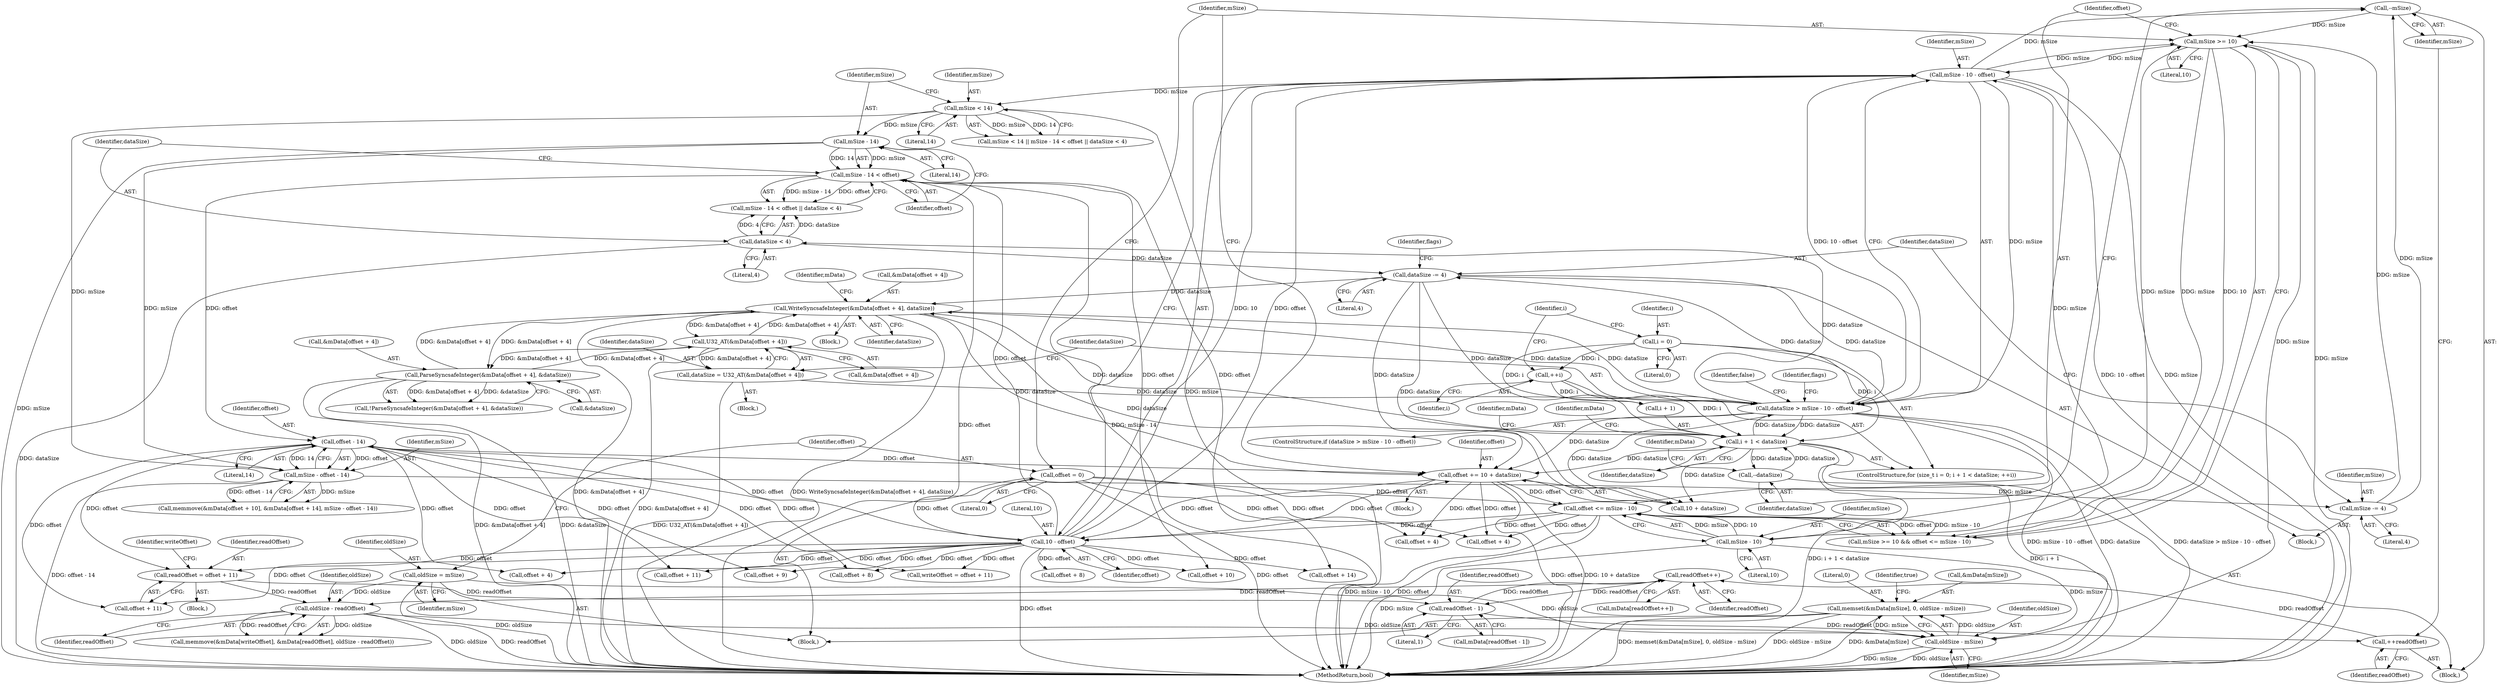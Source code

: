 digraph "0_Android_6f1d990ce0f116a205f467d9eb2082795e33872b@array" {
"1000348" [label="(Call,memset(&mData[mSize], 0, oldSize - mSize))"];
"1000354" [label="(Call,oldSize - mSize)"];
"1000104" [label="(Call,oldSize = mSize)"];
"1000304" [label="(Call,oldSize - readOffset)"];
"1000293" [label="(Call,readOffset++)"];
"1000280" [label="(Call,++readOffset)"];
"1000270" [label="(Call,readOffset - 1)"];
"1000241" [label="(Call,readOffset = offset + 11)"];
"1000223" [label="(Call,offset - 14)"];
"1000197" [label="(Call,mSize - 14 < offset)"];
"1000198" [label="(Call,mSize - 14)"];
"1000193" [label="(Call,mSize < 14)"];
"1000164" [label="(Call,mSize - 10 - offset)"];
"1000113" [label="(Call,mSize >= 10)"];
"1000226" [label="(Call,mSize -= 4)"];
"1000221" [label="(Call,mSize - offset - 14)"];
"1000282" [label="(Call,--mSize)"];
"1000118" [label="(Call,mSize - 10)"];
"1000166" [label="(Call,10 - offset)"];
"1000116" [label="(Call,offset <= mSize - 10)"];
"1000343" [label="(Call,offset += 10 + dataSize)"];
"1000317" [label="(Call,WriteSyncsafeInteger(&mData[offset + 4], dataSize))"];
"1000139" [label="(Call,U32_AT(&mData[offset + 4]))"];
"1000149" [label="(Call,ParseSyncsafeInteger(&mData[offset + 4], &dataSize))"];
"1000229" [label="(Call,dataSize -= 4)"];
"1000202" [label="(Call,dataSize < 4)"];
"1000162" [label="(Call,dataSize > mSize - 10 - offset)"];
"1000137" [label="(Call,dataSize = U32_AT(&mData[offset + 4]))"];
"1000257" [label="(Call,i + 1 < dataSize)"];
"1000254" [label="(Call,i = 0)"];
"1000262" [label="(Call,++i)"];
"1000284" [label="(Call,--dataSize)"];
"1000108" [label="(Call,offset = 0)"];
"1000241" [label="(Call,readOffset = offset + 11)"];
"1000243" [label="(Call,offset + 11)"];
"1000112" [label="(Call,mSize >= 10 && offset <= mSize - 10)"];
"1000231" [label="(Literal,4)"];
"1000254" [label="(Call,i = 0)"];
"1000269" [label="(Identifier,mData)"];
"1000229" [label="(Call,dataSize -= 4)"];
"1000355" [label="(Identifier,oldSize)"];
"1000321" [label="(Call,offset + 4)"];
"1000114" [label="(Identifier,mSize)"];
"1000200" [label="(Literal,14)"];
"1000222" [label="(Identifier,mSize)"];
"1000284" [label="(Call,--dataSize)"];
"1000256" [label="(Literal,0)"];
"1000118" [label="(Call,mSize - 10)"];
"1000163" [label="(Identifier,dataSize)"];
"1000108" [label="(Call,offset = 0)"];
"1000249" [label="(Call,offset + 11)"];
"1000262" [label="(Call,++i)"];
"1000225" [label="(Literal,14)"];
"1000348" [label="(Call,memset(&mData[mSize], 0, oldSize - mSize))"];
"1000344" [label="(Identifier,offset)"];
"1000283" [label="(Identifier,mSize)"];
"1000171" [label="(Identifier,false)"];
"1000199" [label="(Identifier,mSize)"];
"1000212" [label="(Call,offset + 10)"];
"1000137" [label="(Call,dataSize = U32_AT(&mData[offset + 4]))"];
"1000149" [label="(Call,ParseSyncsafeInteger(&mData[offset + 4], &dataSize))"];
"1000305" [label="(Identifier,oldSize)"];
"1000161" [label="(ControlStructure,if (dataSize > mSize - 10 - offset))"];
"1000228" [label="(Literal,4)"];
"1000337" [label="(Call,offset + 9)"];
"1000259" [label="(Identifier,i)"];
"1000317" [label="(Call,WriteSyncsafeInteger(&mData[offset + 4], dataSize))"];
"1000356" [label="(Identifier,mSize)"];
"1000120" [label="(Literal,10)"];
"1000257" [label="(Call,i + 1 < dataSize)"];
"1000271" [label="(Identifier,readOffset)"];
"1000316" [label="(Block,)"];
"1000343" [label="(Call,offset += 10 + dataSize)"];
"1000328" [label="(Call,offset + 8)"];
"1000242" [label="(Identifier,readOffset)"];
"1000230" [label="(Identifier,dataSize)"];
"1000280" [label="(Call,++readOffset)"];
"1000195" [label="(Literal,14)"];
"1000116" [label="(Call,offset <= mSize - 10)"];
"1000179" [label="(Call,offset + 8)"];
"1000227" [label="(Identifier,mSize)"];
"1000203" [label="(Identifier,dataSize)"];
"1000226" [label="(Call,mSize -= 4)"];
"1000190" [label="(Block,)"];
"1000261" [label="(Identifier,dataSize)"];
"1000358" [label="(Identifier,true)"];
"1000138" [label="(Identifier,dataSize)"];
"1000162" [label="(Call,dataSize > mSize - 10 - offset)"];
"1000304" [label="(Call,oldSize - readOffset)"];
"1000202" [label="(Call,dataSize < 4)"];
"1000143" [label="(Call,offset + 4)"];
"1000102" [label="(Block,)"];
"1000285" [label="(Identifier,dataSize)"];
"1000247" [label="(Call,writeOffset = offset + 11)"];
"1000291" [label="(Call,mData[readOffset++])"];
"1000117" [label="(Identifier,offset)"];
"1000268" [label="(Call,mData[readOffset - 1])"];
"1000106" [label="(Identifier,mSize)"];
"1000140" [label="(Call,&mData[offset + 4])"];
"1000345" [label="(Call,10 + dataSize)"];
"1000288" [label="(Identifier,mData)"];
"1000139" [label="(Call,U32_AT(&mData[offset + 4]))"];
"1000174" [label="(Identifier,flags)"];
"1000318" [label="(Call,&mData[offset + 4])"];
"1000324" [label="(Identifier,dataSize)"];
"1000148" [label="(Call,!ParseSyncsafeInteger(&mData[offset + 4], &dataSize))"];
"1000270" [label="(Call,readOffset - 1)"];
"1000233" [label="(Identifier,flags)"];
"1000192" [label="(Call,mSize < 14 || mSize - 14 < offset || dataSize < 4)"];
"1000198" [label="(Call,mSize - 14)"];
"1000208" [label="(Call,memmove(&mData[offset + 10], &mData[offset + 14], mSize - offset - 14))"];
"1000109" [label="(Identifier,offset)"];
"1000193" [label="(Call,mSize < 14)"];
"1000306" [label="(Identifier,readOffset)"];
"1000110" [label="(Literal,0)"];
"1000167" [label="(Literal,10)"];
"1000153" [label="(Call,offset + 4)"];
"1000121" [label="(Block,)"];
"1000295" [label="(Call,memmove(&mData[writeOffset], &mData[readOffset], oldSize - readOffset))"];
"1000204" [label="(Literal,4)"];
"1000201" [label="(Identifier,offset)"];
"1000168" [label="(Identifier,offset)"];
"1000272" [label="(Literal,1)"];
"1000298" [label="(Identifier,mData)"];
"1000258" [label="(Call,i + 1)"];
"1000349" [label="(Call,&mData[mSize])"];
"1000165" [label="(Identifier,mSize)"];
"1000197" [label="(Call,mSize - 14 < offset)"];
"1000281" [label="(Identifier,readOffset)"];
"1000164" [label="(Call,mSize - 10 - offset)"];
"1000223" [label="(Call,offset - 14)"];
"1000113" [label="(Call,mSize >= 10)"];
"1000263" [label="(Identifier,i)"];
"1000194" [label="(Identifier,mSize)"];
"1000166" [label="(Call,10 - offset)"];
"1000218" [label="(Call,offset + 14)"];
"1000293" [label="(Call,readOffset++)"];
"1000327" [label="(Identifier,mData)"];
"1000248" [label="(Identifier,writeOffset)"];
"1000252" [label="(ControlStructure,for (size_t i = 0; i + 1 < dataSize; ++i))"];
"1000279" [label="(Block,)"];
"1000224" [label="(Identifier,offset)"];
"1000354" [label="(Call,oldSize - mSize)"];
"1000294" [label="(Identifier,readOffset)"];
"1000221" [label="(Call,mSize - offset - 14)"];
"1000150" [label="(Call,&mData[offset + 4])"];
"1000136" [label="(Block,)"];
"1000115" [label="(Literal,10)"];
"1000282" [label="(Call,--mSize)"];
"1000105" [label="(Identifier,oldSize)"];
"1000359" [label="(MethodReturn,bool)"];
"1000104" [label="(Call,oldSize = mSize)"];
"1000156" [label="(Call,&dataSize)"];
"1000353" [label="(Literal,0)"];
"1000196" [label="(Call,mSize - 14 < offset || dataSize < 4)"];
"1000255" [label="(Identifier,i)"];
"1000119" [label="(Identifier,mSize)"];
"1000239" [label="(Block,)"];
"1000348" -> "1000102"  [label="AST: "];
"1000348" -> "1000354"  [label="CFG: "];
"1000349" -> "1000348"  [label="AST: "];
"1000353" -> "1000348"  [label="AST: "];
"1000354" -> "1000348"  [label="AST: "];
"1000358" -> "1000348"  [label="CFG: "];
"1000348" -> "1000359"  [label="DDG: &mData[mSize]"];
"1000348" -> "1000359"  [label="DDG: memset(&mData[mSize], 0, oldSize - mSize)"];
"1000348" -> "1000359"  [label="DDG: oldSize - mSize"];
"1000354" -> "1000348"  [label="DDG: oldSize"];
"1000354" -> "1000348"  [label="DDG: mSize"];
"1000354" -> "1000356"  [label="CFG: "];
"1000355" -> "1000354"  [label="AST: "];
"1000356" -> "1000354"  [label="AST: "];
"1000354" -> "1000359"  [label="DDG: mSize"];
"1000354" -> "1000359"  [label="DDG: oldSize"];
"1000104" -> "1000354"  [label="DDG: oldSize"];
"1000304" -> "1000354"  [label="DDG: oldSize"];
"1000113" -> "1000354"  [label="DDG: mSize"];
"1000118" -> "1000354"  [label="DDG: mSize"];
"1000104" -> "1000102"  [label="AST: "];
"1000104" -> "1000106"  [label="CFG: "];
"1000105" -> "1000104"  [label="AST: "];
"1000106" -> "1000104"  [label="AST: "];
"1000109" -> "1000104"  [label="CFG: "];
"1000104" -> "1000359"  [label="DDG: oldSize"];
"1000104" -> "1000304"  [label="DDG: oldSize"];
"1000304" -> "1000295"  [label="AST: "];
"1000304" -> "1000306"  [label="CFG: "];
"1000305" -> "1000304"  [label="AST: "];
"1000306" -> "1000304"  [label="AST: "];
"1000295" -> "1000304"  [label="CFG: "];
"1000304" -> "1000359"  [label="DDG: oldSize"];
"1000304" -> "1000359"  [label="DDG: readOffset"];
"1000304" -> "1000295"  [label="DDG: oldSize"];
"1000304" -> "1000295"  [label="DDG: readOffset"];
"1000293" -> "1000304"  [label="DDG: readOffset"];
"1000241" -> "1000304"  [label="DDG: readOffset"];
"1000293" -> "1000291"  [label="AST: "];
"1000293" -> "1000294"  [label="CFG: "];
"1000294" -> "1000293"  [label="AST: "];
"1000291" -> "1000293"  [label="CFG: "];
"1000293" -> "1000270"  [label="DDG: readOffset"];
"1000280" -> "1000293"  [label="DDG: readOffset"];
"1000270" -> "1000293"  [label="DDG: readOffset"];
"1000280" -> "1000279"  [label="AST: "];
"1000280" -> "1000281"  [label="CFG: "];
"1000281" -> "1000280"  [label="AST: "];
"1000283" -> "1000280"  [label="CFG: "];
"1000270" -> "1000280"  [label="DDG: readOffset"];
"1000270" -> "1000268"  [label="AST: "];
"1000270" -> "1000272"  [label="CFG: "];
"1000271" -> "1000270"  [label="AST: "];
"1000272" -> "1000270"  [label="AST: "];
"1000268" -> "1000270"  [label="CFG: "];
"1000241" -> "1000270"  [label="DDG: readOffset"];
"1000241" -> "1000239"  [label="AST: "];
"1000241" -> "1000243"  [label="CFG: "];
"1000242" -> "1000241"  [label="AST: "];
"1000243" -> "1000241"  [label="AST: "];
"1000248" -> "1000241"  [label="CFG: "];
"1000223" -> "1000241"  [label="DDG: offset"];
"1000166" -> "1000241"  [label="DDG: offset"];
"1000223" -> "1000221"  [label="AST: "];
"1000223" -> "1000225"  [label="CFG: "];
"1000224" -> "1000223"  [label="AST: "];
"1000225" -> "1000223"  [label="AST: "];
"1000221" -> "1000223"  [label="CFG: "];
"1000223" -> "1000221"  [label="DDG: offset"];
"1000223" -> "1000221"  [label="DDG: 14"];
"1000197" -> "1000223"  [label="DDG: offset"];
"1000166" -> "1000223"  [label="DDG: offset"];
"1000223" -> "1000243"  [label="DDG: offset"];
"1000223" -> "1000247"  [label="DDG: offset"];
"1000223" -> "1000249"  [label="DDG: offset"];
"1000223" -> "1000321"  [label="DDG: offset"];
"1000223" -> "1000328"  [label="DDG: offset"];
"1000223" -> "1000337"  [label="DDG: offset"];
"1000223" -> "1000343"  [label="DDG: offset"];
"1000197" -> "1000196"  [label="AST: "];
"1000197" -> "1000201"  [label="CFG: "];
"1000198" -> "1000197"  [label="AST: "];
"1000201" -> "1000197"  [label="AST: "];
"1000203" -> "1000197"  [label="CFG: "];
"1000196" -> "1000197"  [label="CFG: "];
"1000197" -> "1000359"  [label="DDG: offset"];
"1000197" -> "1000359"  [label="DDG: mSize - 14"];
"1000197" -> "1000196"  [label="DDG: mSize - 14"];
"1000197" -> "1000196"  [label="DDG: offset"];
"1000198" -> "1000197"  [label="DDG: mSize"];
"1000198" -> "1000197"  [label="DDG: 14"];
"1000166" -> "1000197"  [label="DDG: offset"];
"1000197" -> "1000212"  [label="DDG: offset"];
"1000197" -> "1000218"  [label="DDG: offset"];
"1000198" -> "1000200"  [label="CFG: "];
"1000199" -> "1000198"  [label="AST: "];
"1000200" -> "1000198"  [label="AST: "];
"1000201" -> "1000198"  [label="CFG: "];
"1000198" -> "1000359"  [label="DDG: mSize"];
"1000193" -> "1000198"  [label="DDG: mSize"];
"1000198" -> "1000221"  [label="DDG: mSize"];
"1000193" -> "1000192"  [label="AST: "];
"1000193" -> "1000195"  [label="CFG: "];
"1000194" -> "1000193"  [label="AST: "];
"1000195" -> "1000193"  [label="AST: "];
"1000199" -> "1000193"  [label="CFG: "];
"1000192" -> "1000193"  [label="CFG: "];
"1000193" -> "1000359"  [label="DDG: mSize"];
"1000193" -> "1000192"  [label="DDG: mSize"];
"1000193" -> "1000192"  [label="DDG: 14"];
"1000164" -> "1000193"  [label="DDG: mSize"];
"1000193" -> "1000221"  [label="DDG: mSize"];
"1000164" -> "1000162"  [label="AST: "];
"1000164" -> "1000166"  [label="CFG: "];
"1000165" -> "1000164"  [label="AST: "];
"1000166" -> "1000164"  [label="AST: "];
"1000162" -> "1000164"  [label="CFG: "];
"1000164" -> "1000359"  [label="DDG: 10 - offset"];
"1000164" -> "1000359"  [label="DDG: mSize"];
"1000164" -> "1000113"  [label="DDG: mSize"];
"1000164" -> "1000162"  [label="DDG: mSize"];
"1000164" -> "1000162"  [label="DDG: 10 - offset"];
"1000113" -> "1000164"  [label="DDG: mSize"];
"1000118" -> "1000164"  [label="DDG: mSize"];
"1000166" -> "1000164"  [label="DDG: 10"];
"1000166" -> "1000164"  [label="DDG: offset"];
"1000164" -> "1000282"  [label="DDG: mSize"];
"1000113" -> "1000112"  [label="AST: "];
"1000113" -> "1000115"  [label="CFG: "];
"1000114" -> "1000113"  [label="AST: "];
"1000115" -> "1000113"  [label="AST: "];
"1000117" -> "1000113"  [label="CFG: "];
"1000112" -> "1000113"  [label="CFG: "];
"1000113" -> "1000359"  [label="DDG: mSize"];
"1000113" -> "1000112"  [label="DDG: mSize"];
"1000113" -> "1000112"  [label="DDG: 10"];
"1000226" -> "1000113"  [label="DDG: mSize"];
"1000282" -> "1000113"  [label="DDG: mSize"];
"1000113" -> "1000118"  [label="DDG: mSize"];
"1000226" -> "1000190"  [label="AST: "];
"1000226" -> "1000228"  [label="CFG: "];
"1000227" -> "1000226"  [label="AST: "];
"1000228" -> "1000226"  [label="AST: "];
"1000230" -> "1000226"  [label="CFG: "];
"1000221" -> "1000226"  [label="DDG: mSize"];
"1000226" -> "1000282"  [label="DDG: mSize"];
"1000221" -> "1000208"  [label="AST: "];
"1000222" -> "1000221"  [label="AST: "];
"1000208" -> "1000221"  [label="CFG: "];
"1000221" -> "1000359"  [label="DDG: offset - 14"];
"1000221" -> "1000208"  [label="DDG: mSize"];
"1000221" -> "1000208"  [label="DDG: offset - 14"];
"1000282" -> "1000279"  [label="AST: "];
"1000282" -> "1000283"  [label="CFG: "];
"1000283" -> "1000282"  [label="AST: "];
"1000285" -> "1000282"  [label="CFG: "];
"1000118" -> "1000116"  [label="AST: "];
"1000118" -> "1000120"  [label="CFG: "];
"1000119" -> "1000118"  [label="AST: "];
"1000120" -> "1000118"  [label="AST: "];
"1000116" -> "1000118"  [label="CFG: "];
"1000118" -> "1000359"  [label="DDG: mSize"];
"1000118" -> "1000116"  [label="DDG: mSize"];
"1000118" -> "1000116"  [label="DDG: 10"];
"1000166" -> "1000168"  [label="CFG: "];
"1000167" -> "1000166"  [label="AST: "];
"1000168" -> "1000166"  [label="AST: "];
"1000166" -> "1000359"  [label="DDG: offset"];
"1000116" -> "1000166"  [label="DDG: offset"];
"1000343" -> "1000166"  [label="DDG: offset"];
"1000108" -> "1000166"  [label="DDG: offset"];
"1000166" -> "1000179"  [label="DDG: offset"];
"1000166" -> "1000212"  [label="DDG: offset"];
"1000166" -> "1000218"  [label="DDG: offset"];
"1000166" -> "1000243"  [label="DDG: offset"];
"1000166" -> "1000247"  [label="DDG: offset"];
"1000166" -> "1000249"  [label="DDG: offset"];
"1000166" -> "1000321"  [label="DDG: offset"];
"1000166" -> "1000328"  [label="DDG: offset"];
"1000166" -> "1000337"  [label="DDG: offset"];
"1000166" -> "1000343"  [label="DDG: offset"];
"1000116" -> "1000112"  [label="AST: "];
"1000117" -> "1000116"  [label="AST: "];
"1000112" -> "1000116"  [label="CFG: "];
"1000116" -> "1000359"  [label="DDG: mSize - 10"];
"1000116" -> "1000359"  [label="DDG: offset"];
"1000116" -> "1000112"  [label="DDG: offset"];
"1000116" -> "1000112"  [label="DDG: mSize - 10"];
"1000343" -> "1000116"  [label="DDG: offset"];
"1000108" -> "1000116"  [label="DDG: offset"];
"1000116" -> "1000143"  [label="DDG: offset"];
"1000116" -> "1000153"  [label="DDG: offset"];
"1000343" -> "1000121"  [label="AST: "];
"1000343" -> "1000345"  [label="CFG: "];
"1000344" -> "1000343"  [label="AST: "];
"1000345" -> "1000343"  [label="AST: "];
"1000114" -> "1000343"  [label="CFG: "];
"1000343" -> "1000359"  [label="DDG: offset"];
"1000343" -> "1000359"  [label="DDG: 10 + dataSize"];
"1000343" -> "1000143"  [label="DDG: offset"];
"1000343" -> "1000153"  [label="DDG: offset"];
"1000317" -> "1000343"  [label="DDG: dataSize"];
"1000229" -> "1000343"  [label="DDG: dataSize"];
"1000257" -> "1000343"  [label="DDG: dataSize"];
"1000162" -> "1000343"  [label="DDG: dataSize"];
"1000317" -> "1000316"  [label="AST: "];
"1000317" -> "1000324"  [label="CFG: "];
"1000318" -> "1000317"  [label="AST: "];
"1000324" -> "1000317"  [label="AST: "];
"1000327" -> "1000317"  [label="CFG: "];
"1000317" -> "1000359"  [label="DDG: &mData[offset + 4]"];
"1000317" -> "1000359"  [label="DDG: WriteSyncsafeInteger(&mData[offset + 4], dataSize)"];
"1000317" -> "1000139"  [label="DDG: &mData[offset + 4]"];
"1000317" -> "1000149"  [label="DDG: &mData[offset + 4]"];
"1000317" -> "1000162"  [label="DDG: dataSize"];
"1000139" -> "1000317"  [label="DDG: &mData[offset + 4]"];
"1000149" -> "1000317"  [label="DDG: &mData[offset + 4]"];
"1000229" -> "1000317"  [label="DDG: dataSize"];
"1000257" -> "1000317"  [label="DDG: dataSize"];
"1000162" -> "1000317"  [label="DDG: dataSize"];
"1000317" -> "1000345"  [label="DDG: dataSize"];
"1000139" -> "1000137"  [label="AST: "];
"1000139" -> "1000140"  [label="CFG: "];
"1000140" -> "1000139"  [label="AST: "];
"1000137" -> "1000139"  [label="CFG: "];
"1000139" -> "1000359"  [label="DDG: &mData[offset + 4]"];
"1000139" -> "1000137"  [label="DDG: &mData[offset + 4]"];
"1000149" -> "1000139"  [label="DDG: &mData[offset + 4]"];
"1000139" -> "1000149"  [label="DDG: &mData[offset + 4]"];
"1000149" -> "1000148"  [label="AST: "];
"1000149" -> "1000156"  [label="CFG: "];
"1000150" -> "1000149"  [label="AST: "];
"1000156" -> "1000149"  [label="AST: "];
"1000148" -> "1000149"  [label="CFG: "];
"1000149" -> "1000359"  [label="DDG: &mData[offset + 4]"];
"1000149" -> "1000359"  [label="DDG: &dataSize"];
"1000149" -> "1000148"  [label="DDG: &mData[offset + 4]"];
"1000149" -> "1000148"  [label="DDG: &dataSize"];
"1000229" -> "1000190"  [label="AST: "];
"1000229" -> "1000231"  [label="CFG: "];
"1000230" -> "1000229"  [label="AST: "];
"1000231" -> "1000229"  [label="AST: "];
"1000233" -> "1000229"  [label="CFG: "];
"1000229" -> "1000162"  [label="DDG: dataSize"];
"1000202" -> "1000229"  [label="DDG: dataSize"];
"1000162" -> "1000229"  [label="DDG: dataSize"];
"1000229" -> "1000257"  [label="DDG: dataSize"];
"1000229" -> "1000345"  [label="DDG: dataSize"];
"1000202" -> "1000196"  [label="AST: "];
"1000202" -> "1000204"  [label="CFG: "];
"1000203" -> "1000202"  [label="AST: "];
"1000204" -> "1000202"  [label="AST: "];
"1000196" -> "1000202"  [label="CFG: "];
"1000202" -> "1000359"  [label="DDG: dataSize"];
"1000202" -> "1000196"  [label="DDG: dataSize"];
"1000202" -> "1000196"  [label="DDG: 4"];
"1000162" -> "1000202"  [label="DDG: dataSize"];
"1000162" -> "1000161"  [label="AST: "];
"1000163" -> "1000162"  [label="AST: "];
"1000171" -> "1000162"  [label="CFG: "];
"1000174" -> "1000162"  [label="CFG: "];
"1000162" -> "1000359"  [label="DDG: mSize - 10 - offset"];
"1000162" -> "1000359"  [label="DDG: dataSize"];
"1000162" -> "1000359"  [label="DDG: dataSize > mSize - 10 - offset"];
"1000137" -> "1000162"  [label="DDG: dataSize"];
"1000257" -> "1000162"  [label="DDG: dataSize"];
"1000162" -> "1000257"  [label="DDG: dataSize"];
"1000162" -> "1000345"  [label="DDG: dataSize"];
"1000137" -> "1000136"  [label="AST: "];
"1000138" -> "1000137"  [label="AST: "];
"1000163" -> "1000137"  [label="CFG: "];
"1000137" -> "1000359"  [label="DDG: U32_AT(&mData[offset + 4])"];
"1000257" -> "1000252"  [label="AST: "];
"1000257" -> "1000261"  [label="CFG: "];
"1000258" -> "1000257"  [label="AST: "];
"1000261" -> "1000257"  [label="AST: "];
"1000269" -> "1000257"  [label="CFG: "];
"1000298" -> "1000257"  [label="CFG: "];
"1000257" -> "1000359"  [label="DDG: i + 1"];
"1000257" -> "1000359"  [label="DDG: i + 1 < dataSize"];
"1000254" -> "1000257"  [label="DDG: i"];
"1000262" -> "1000257"  [label="DDG: i"];
"1000284" -> "1000257"  [label="DDG: dataSize"];
"1000257" -> "1000284"  [label="DDG: dataSize"];
"1000257" -> "1000345"  [label="DDG: dataSize"];
"1000254" -> "1000252"  [label="AST: "];
"1000254" -> "1000256"  [label="CFG: "];
"1000255" -> "1000254"  [label="AST: "];
"1000256" -> "1000254"  [label="AST: "];
"1000259" -> "1000254"  [label="CFG: "];
"1000254" -> "1000258"  [label="DDG: i"];
"1000254" -> "1000262"  [label="DDG: i"];
"1000262" -> "1000252"  [label="AST: "];
"1000262" -> "1000263"  [label="CFG: "];
"1000263" -> "1000262"  [label="AST: "];
"1000259" -> "1000262"  [label="CFG: "];
"1000262" -> "1000258"  [label="DDG: i"];
"1000284" -> "1000279"  [label="AST: "];
"1000284" -> "1000285"  [label="CFG: "];
"1000285" -> "1000284"  [label="AST: "];
"1000288" -> "1000284"  [label="CFG: "];
"1000108" -> "1000102"  [label="AST: "];
"1000108" -> "1000110"  [label="CFG: "];
"1000109" -> "1000108"  [label="AST: "];
"1000110" -> "1000108"  [label="AST: "];
"1000114" -> "1000108"  [label="CFG: "];
"1000108" -> "1000359"  [label="DDG: offset"];
"1000108" -> "1000143"  [label="DDG: offset"];
"1000108" -> "1000153"  [label="DDG: offset"];
}
